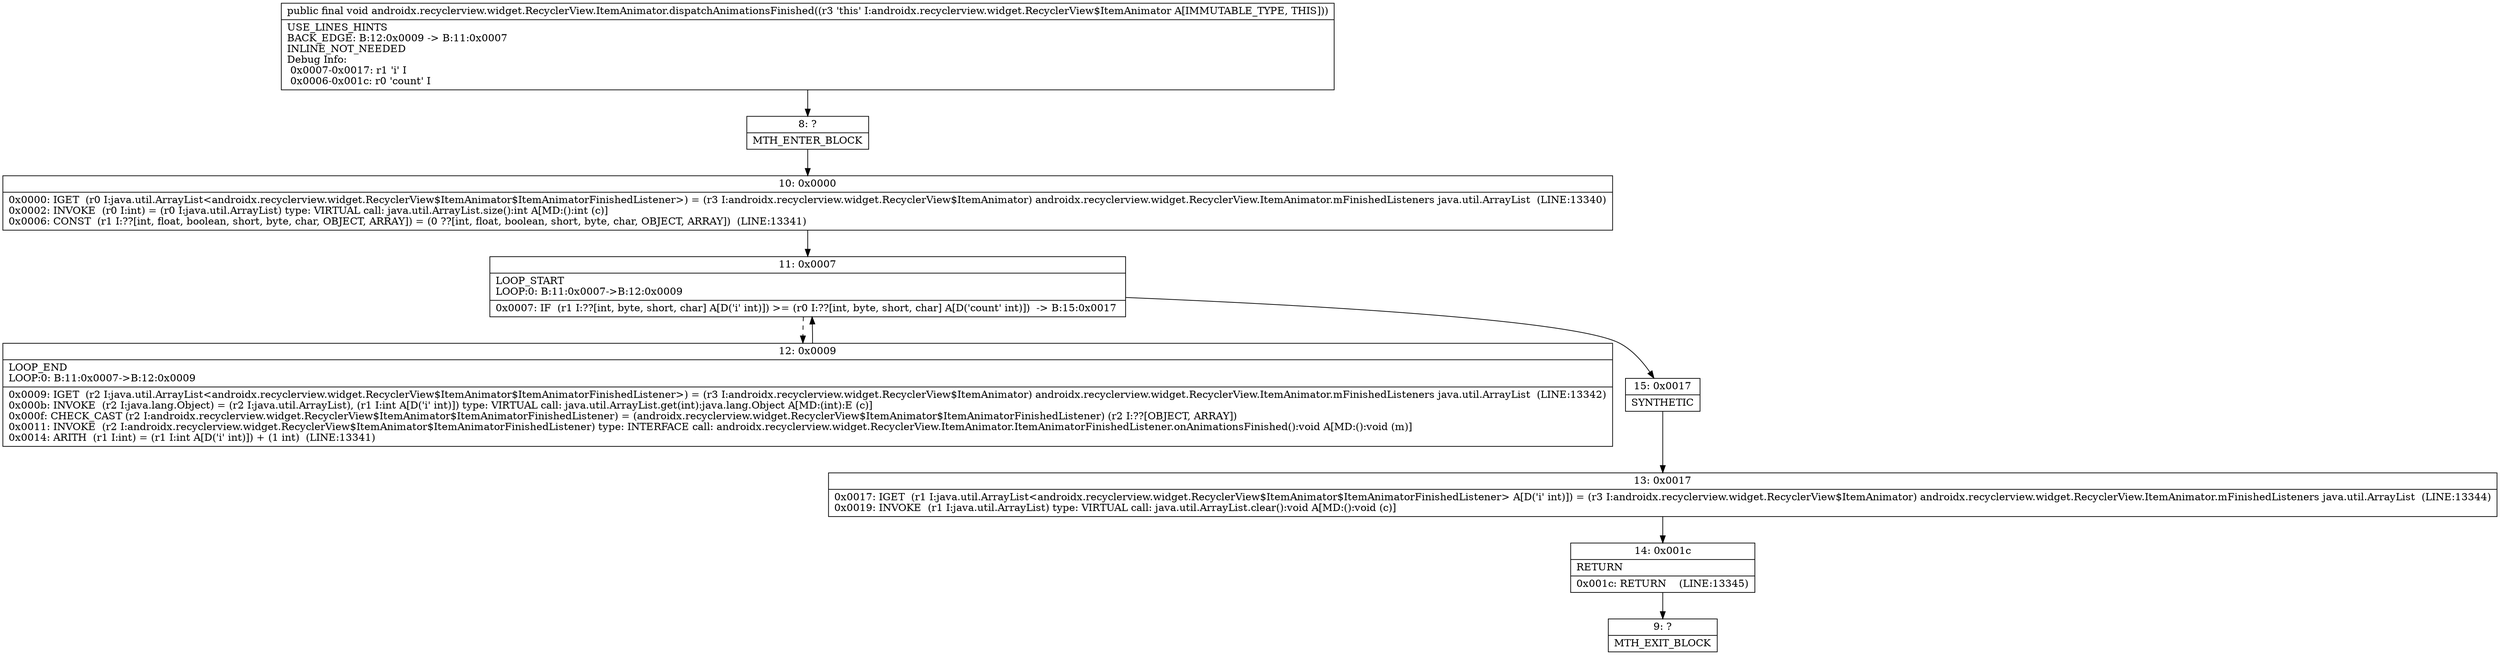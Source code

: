digraph "CFG forandroidx.recyclerview.widget.RecyclerView.ItemAnimator.dispatchAnimationsFinished()V" {
Node_8 [shape=record,label="{8\:\ ?|MTH_ENTER_BLOCK\l}"];
Node_10 [shape=record,label="{10\:\ 0x0000|0x0000: IGET  (r0 I:java.util.ArrayList\<androidx.recyclerview.widget.RecyclerView$ItemAnimator$ItemAnimatorFinishedListener\>) = (r3 I:androidx.recyclerview.widget.RecyclerView$ItemAnimator) androidx.recyclerview.widget.RecyclerView.ItemAnimator.mFinishedListeners java.util.ArrayList  (LINE:13340)\l0x0002: INVOKE  (r0 I:int) = (r0 I:java.util.ArrayList) type: VIRTUAL call: java.util.ArrayList.size():int A[MD:():int (c)]\l0x0006: CONST  (r1 I:??[int, float, boolean, short, byte, char, OBJECT, ARRAY]) = (0 ??[int, float, boolean, short, byte, char, OBJECT, ARRAY])  (LINE:13341)\l}"];
Node_11 [shape=record,label="{11\:\ 0x0007|LOOP_START\lLOOP:0: B:11:0x0007\-\>B:12:0x0009\l|0x0007: IF  (r1 I:??[int, byte, short, char] A[D('i' int)]) \>= (r0 I:??[int, byte, short, char] A[D('count' int)])  \-\> B:15:0x0017 \l}"];
Node_12 [shape=record,label="{12\:\ 0x0009|LOOP_END\lLOOP:0: B:11:0x0007\-\>B:12:0x0009\l|0x0009: IGET  (r2 I:java.util.ArrayList\<androidx.recyclerview.widget.RecyclerView$ItemAnimator$ItemAnimatorFinishedListener\>) = (r3 I:androidx.recyclerview.widget.RecyclerView$ItemAnimator) androidx.recyclerview.widget.RecyclerView.ItemAnimator.mFinishedListeners java.util.ArrayList  (LINE:13342)\l0x000b: INVOKE  (r2 I:java.lang.Object) = (r2 I:java.util.ArrayList), (r1 I:int A[D('i' int)]) type: VIRTUAL call: java.util.ArrayList.get(int):java.lang.Object A[MD:(int):E (c)]\l0x000f: CHECK_CAST (r2 I:androidx.recyclerview.widget.RecyclerView$ItemAnimator$ItemAnimatorFinishedListener) = (androidx.recyclerview.widget.RecyclerView$ItemAnimator$ItemAnimatorFinishedListener) (r2 I:??[OBJECT, ARRAY]) \l0x0011: INVOKE  (r2 I:androidx.recyclerview.widget.RecyclerView$ItemAnimator$ItemAnimatorFinishedListener) type: INTERFACE call: androidx.recyclerview.widget.RecyclerView.ItemAnimator.ItemAnimatorFinishedListener.onAnimationsFinished():void A[MD:():void (m)]\l0x0014: ARITH  (r1 I:int) = (r1 I:int A[D('i' int)]) + (1 int)  (LINE:13341)\l}"];
Node_15 [shape=record,label="{15\:\ 0x0017|SYNTHETIC\l}"];
Node_13 [shape=record,label="{13\:\ 0x0017|0x0017: IGET  (r1 I:java.util.ArrayList\<androidx.recyclerview.widget.RecyclerView$ItemAnimator$ItemAnimatorFinishedListener\> A[D('i' int)]) = (r3 I:androidx.recyclerview.widget.RecyclerView$ItemAnimator) androidx.recyclerview.widget.RecyclerView.ItemAnimator.mFinishedListeners java.util.ArrayList  (LINE:13344)\l0x0019: INVOKE  (r1 I:java.util.ArrayList) type: VIRTUAL call: java.util.ArrayList.clear():void A[MD:():void (c)]\l}"];
Node_14 [shape=record,label="{14\:\ 0x001c|RETURN\l|0x001c: RETURN    (LINE:13345)\l}"];
Node_9 [shape=record,label="{9\:\ ?|MTH_EXIT_BLOCK\l}"];
MethodNode[shape=record,label="{public final void androidx.recyclerview.widget.RecyclerView.ItemAnimator.dispatchAnimationsFinished((r3 'this' I:androidx.recyclerview.widget.RecyclerView$ItemAnimator A[IMMUTABLE_TYPE, THIS]))  | USE_LINES_HINTS\lBACK_EDGE: B:12:0x0009 \-\> B:11:0x0007\lINLINE_NOT_NEEDED\lDebug Info:\l  0x0007\-0x0017: r1 'i' I\l  0x0006\-0x001c: r0 'count' I\l}"];
MethodNode -> Node_8;Node_8 -> Node_10;
Node_10 -> Node_11;
Node_11 -> Node_12[style=dashed];
Node_11 -> Node_15;
Node_12 -> Node_11;
Node_15 -> Node_13;
Node_13 -> Node_14;
Node_14 -> Node_9;
}

